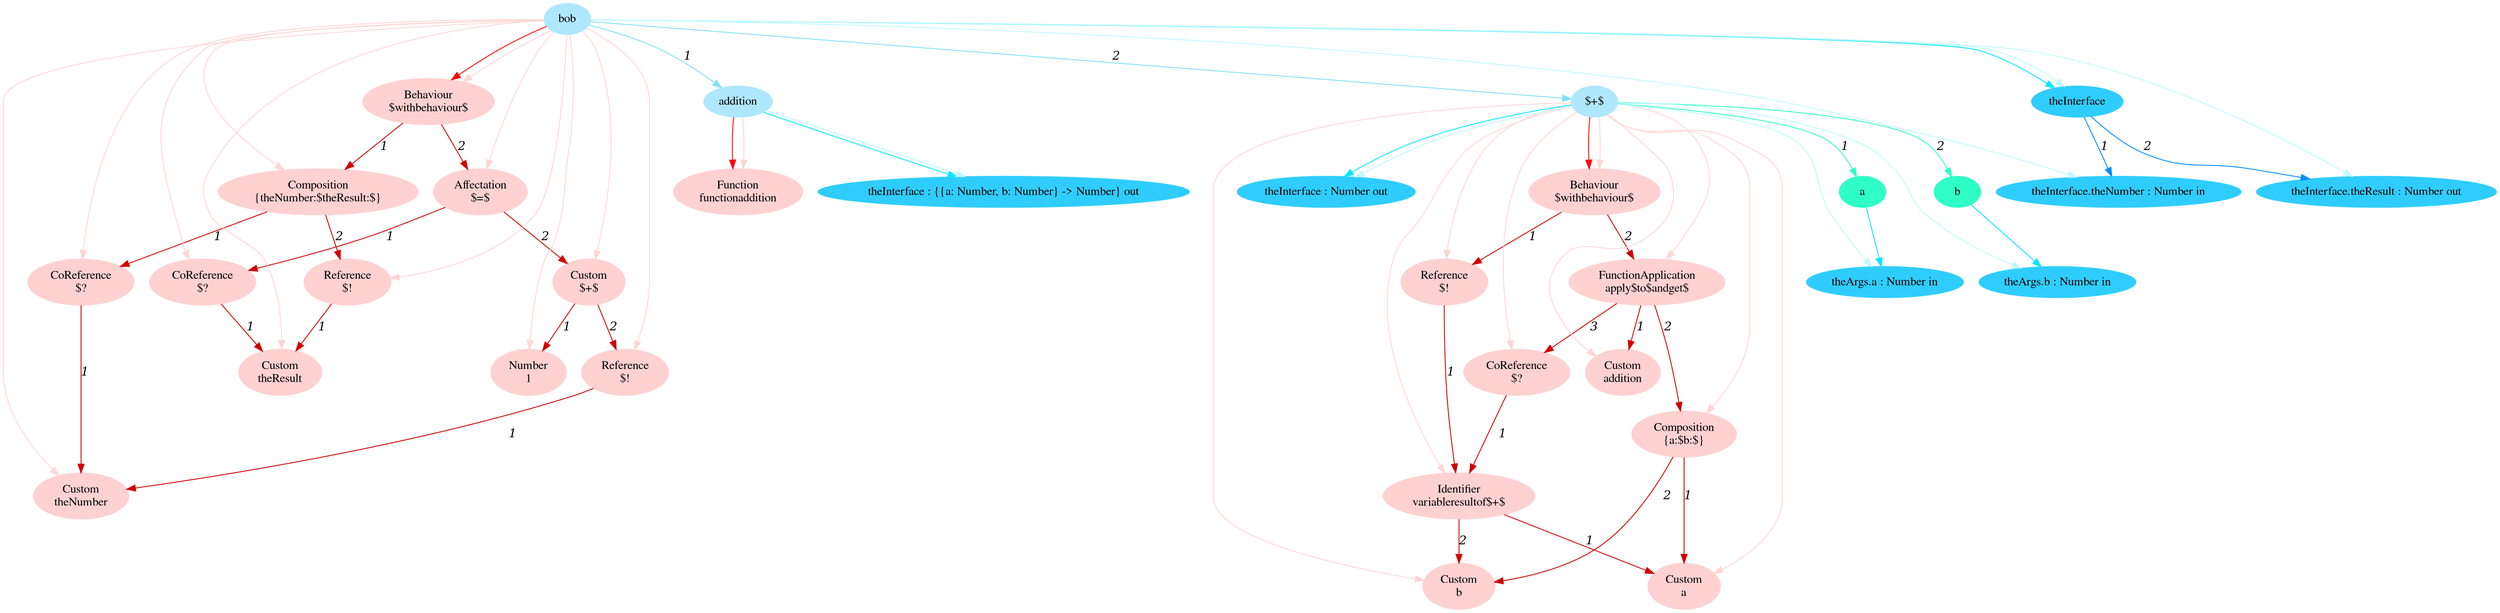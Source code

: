 digraph g{node_14065 [shape="ellipse", style="filled", color="#ffd1d1", fontname="Times", label="Function
functionaddition" ]
node_14068 [shape="ellipse", style="filled", color="#ffd1d1", fontname="Times", label="Custom
a" ]
node_14073 [shape="ellipse", style="filled", color="#ffd1d1", fontname="Times", label="Custom
b" ]
node_14078 [shape="ellipse", style="filled", color="#ffd1d1", fontname="Times", label="Identifier
variableresultof$+$" ]
node_14084 [shape="ellipse", style="filled", color="#ffd1d1", fontname="Times", label="Reference
$!" ]
node_14088 [shape="ellipse", style="filled", color="#ffd1d1", fontname="Times", label="Custom
addition" ]
node_14091 [shape="ellipse", style="filled", color="#ffd1d1", fontname="Times", label="Composition
{a:$b:$}" ]
node_14096 [shape="ellipse", style="filled", color="#ffd1d1", fontname="Times", label="CoReference
$?" ]
node_14100 [shape="ellipse", style="filled", color="#ffd1d1", fontname="Times", label="FunctionApplication
apply$to$andget$" ]
node_14106 [shape="ellipse", style="filled", color="#ffd1d1", fontname="Times", label="Behaviour
$withbehaviour$" ]
node_14111 [shape="ellipse", style="filled", color="#ffd1d1", fontname="Times", label="Custom
theNumber" ]
node_14115 [shape="ellipse", style="filled", color="#ffd1d1", fontname="Times", label="CoReference
$?" ]
node_14119 [shape="ellipse", style="filled", color="#ffd1d1", fontname="Times", label="Custom
theResult" ]
node_14123 [shape="ellipse", style="filled", color="#ffd1d1", fontname="Times", label="Reference
$!" ]
node_14127 [shape="ellipse", style="filled", color="#ffd1d1", fontname="Times", label="Composition
{theNumber:$theResult:$}" ]
node_14132 [shape="ellipse", style="filled", color="#ffd1d1", fontname="Times", label="CoReference
$?" ]
node_14136 [shape="ellipse", style="filled", color="#ffd1d1", fontname="Times", label="Number
1" ]
node_14139 [shape="ellipse", style="filled", color="#ffd1d1", fontname="Times", label="Reference
$!" ]
node_14143 [shape="ellipse", style="filled", color="#ffd1d1", fontname="Times", label="Custom
$+$" ]
node_14148 [shape="ellipse", style="filled", color="#ffd1d1", fontname="Times", label="Affectation
$=$" ]
node_14153 [shape="ellipse", style="filled", color="#ffd1d1", fontname="Times", label="Behaviour
$withbehaviour$" ]
node_13951 [shape="ellipse", style="filled", color="#afe7ff", fontname="Times", label="bob" ]
node_13952 [shape="ellipse", style="filled", color="#afe7ff", fontname="Times", label="addition" ]
node_13959 [shape="ellipse", style="filled", color="#afe7ff", fontname="Times", label="$+$" ]
node_13960 [shape="ellipse", style="filled", color="#2fffc7", fontname="Times", label="a" ]
node_13964 [shape="ellipse", style="filled", color="#2fffc7", fontname="Times", label="b" ]
node_13953 [shape="ellipse", style="filled", color="#2fcdff", fontname="Times", label="theInterface : {{a: Number, b: Number} -> Number} out" ]
node_13961 [shape="ellipse", style="filled", color="#2fcdff", fontname="Times", label="theArgs.a : Number in" ]
node_13965 [shape="ellipse", style="filled", color="#2fcdff", fontname="Times", label="theArgs.b : Number in" ]
node_13970 [shape="ellipse", style="filled", color="#2fcdff", fontname="Times", label="theInterface : Number out" ]
node_14017 [shape="ellipse", style="filled", color="#2fcdff", fontname="Times", label="theInterface" ]
node_14018 [shape="ellipse", style="filled", color="#2fcdff", fontname="Times", label="theInterface.theNumber : Number in" ]
node_14020 [shape="ellipse", style="filled", color="#2fcdff", fontname="Times", label="theInterface.theResult : Number out" ]
node_14078 -> node_14068 [dir=forward, arrowHead=normal, fontname="Times-Italic", arrowsize=1, color="#d00000", label="1",  headlabel="", taillabel="" ]
node_14078 -> node_14073 [dir=forward, arrowHead=normal, fontname="Times-Italic", arrowsize=1, color="#d00000", label="2",  headlabel="", taillabel="" ]
node_14084 -> node_14078 [dir=forward, arrowHead=normal, fontname="Times-Italic", arrowsize=1, color="#d00000", label="1",  headlabel="", taillabel="" ]
node_14091 -> node_14068 [dir=forward, arrowHead=normal, fontname="Times-Italic", arrowsize=1, color="#d00000", label="1",  headlabel="", taillabel="" ]
node_14091 -> node_14073 [dir=forward, arrowHead=normal, fontname="Times-Italic", arrowsize=1, color="#d00000", label="2",  headlabel="", taillabel="" ]
node_14096 -> node_14078 [dir=forward, arrowHead=normal, fontname="Times-Italic", arrowsize=1, color="#d00000", label="1",  headlabel="", taillabel="" ]
node_14100 -> node_14088 [dir=forward, arrowHead=normal, fontname="Times-Italic", arrowsize=1, color="#d00000", label="1",  headlabel="", taillabel="" ]
node_14100 -> node_14091 [dir=forward, arrowHead=normal, fontname="Times-Italic", arrowsize=1, color="#d00000", label="2",  headlabel="", taillabel="" ]
node_14100 -> node_14096 [dir=forward, arrowHead=normal, fontname="Times-Italic", arrowsize=1, color="#d00000", label="3",  headlabel="", taillabel="" ]
node_14106 -> node_14084 [dir=forward, arrowHead=normal, fontname="Times-Italic", arrowsize=1, color="#d00000", label="1",  headlabel="", taillabel="" ]
node_14106 -> node_14100 [dir=forward, arrowHead=normal, fontname="Times-Italic", arrowsize=1, color="#d00000", label="2",  headlabel="", taillabel="" ]
node_14115 -> node_14111 [dir=forward, arrowHead=normal, fontname="Times-Italic", arrowsize=1, color="#d00000", label="1",  headlabel="", taillabel="" ]
node_14123 -> node_14119 [dir=forward, arrowHead=normal, fontname="Times-Italic", arrowsize=1, color="#d00000", label="1",  headlabel="", taillabel="" ]
node_14127 -> node_14115 [dir=forward, arrowHead=normal, fontname="Times-Italic", arrowsize=1, color="#d00000", label="1",  headlabel="", taillabel="" ]
node_14127 -> node_14123 [dir=forward, arrowHead=normal, fontname="Times-Italic", arrowsize=1, color="#d00000", label="2",  headlabel="", taillabel="" ]
node_14132 -> node_14119 [dir=forward, arrowHead=normal, fontname="Times-Italic", arrowsize=1, color="#d00000", label="1",  headlabel="", taillabel="" ]
node_14139 -> node_14111 [dir=forward, arrowHead=normal, fontname="Times-Italic", arrowsize=1, color="#d00000", label="1",  headlabel="", taillabel="" ]
node_14143 -> node_14136 [dir=forward, arrowHead=normal, fontname="Times-Italic", arrowsize=1, color="#d00000", label="1",  headlabel="", taillabel="" ]
node_14143 -> node_14139 [dir=forward, arrowHead=normal, fontname="Times-Italic", arrowsize=1, color="#d00000", label="2",  headlabel="", taillabel="" ]
node_14148 -> node_14132 [dir=forward, arrowHead=normal, fontname="Times-Italic", arrowsize=1, color="#d00000", label="1",  headlabel="", taillabel="" ]
node_14148 -> node_14143 [dir=forward, arrowHead=normal, fontname="Times-Italic", arrowsize=1, color="#d00000", label="2",  headlabel="", taillabel="" ]
node_14153 -> node_14127 [dir=forward, arrowHead=normal, fontname="Times-Italic", arrowsize=1, color="#d00000", label="1",  headlabel="", taillabel="" ]
node_14153 -> node_14148 [dir=forward, arrowHead=normal, fontname="Times-Italic", arrowsize=1, color="#d00000", label="2",  headlabel="", taillabel="" ]
node_13952 -> node_14065 [dir=forward, arrowHead=normal, fontname="Times-Italic", arrowsize=1, color="#ff0000", label="",  headlabel="", taillabel="" ]
node_13959 -> node_14106 [dir=forward, arrowHead=normal, fontname="Times-Italic", arrowsize=1, color="#ff0000", label="",  headlabel="", taillabel="" ]
node_13951 -> node_14153 [dir=forward, arrowHead=normal, fontname="Times-Italic", arrowsize=1, color="#ff0000", label="",  headlabel="", taillabel="" ]
node_13952 -> node_14065 [dir=forward, arrowHead=normal, fontname="Times-Italic", arrowsize=1, color="#ffd5d5", label="",  headlabel="", taillabel="" ]
node_13959 -> node_14068 [dir=forward, arrowHead=normal, fontname="Times-Italic", arrowsize=1, color="#ffd5d5", label="",  headlabel="", taillabel="" ]
node_13959 -> node_14073 [dir=forward, arrowHead=normal, fontname="Times-Italic", arrowsize=1, color="#ffd5d5", label="",  headlabel="", taillabel="" ]
node_13959 -> node_14078 [dir=forward, arrowHead=normal, fontname="Times-Italic", arrowsize=1, color="#ffd5d5", label="",  headlabel="", taillabel="" ]
node_13959 -> node_14084 [dir=forward, arrowHead=normal, fontname="Times-Italic", arrowsize=1, color="#ffd5d5", label="",  headlabel="", taillabel="" ]
node_13959 -> node_14088 [dir=forward, arrowHead=normal, fontname="Times-Italic", arrowsize=1, color="#ffd5d5", label="",  headlabel="", taillabel="" ]
node_13959 -> node_14091 [dir=forward, arrowHead=normal, fontname="Times-Italic", arrowsize=1, color="#ffd5d5", label="",  headlabel="", taillabel="" ]
node_13959 -> node_14096 [dir=forward, arrowHead=normal, fontname="Times-Italic", arrowsize=1, color="#ffd5d5", label="",  headlabel="", taillabel="" ]
node_13959 -> node_14100 [dir=forward, arrowHead=normal, fontname="Times-Italic", arrowsize=1, color="#ffd5d5", label="",  headlabel="", taillabel="" ]
node_13959 -> node_14106 [dir=forward, arrowHead=normal, fontname="Times-Italic", arrowsize=1, color="#ffd5d5", label="",  headlabel="", taillabel="" ]
node_13951 -> node_14111 [dir=forward, arrowHead=normal, fontname="Times-Italic", arrowsize=1, color="#ffd5d5", label="",  headlabel="", taillabel="" ]
node_13951 -> node_14115 [dir=forward, arrowHead=normal, fontname="Times-Italic", arrowsize=1, color="#ffd5d5", label="",  headlabel="", taillabel="" ]
node_13951 -> node_14119 [dir=forward, arrowHead=normal, fontname="Times-Italic", arrowsize=1, color="#ffd5d5", label="",  headlabel="", taillabel="" ]
node_13951 -> node_14123 [dir=forward, arrowHead=normal, fontname="Times-Italic", arrowsize=1, color="#ffd5d5", label="",  headlabel="", taillabel="" ]
node_13951 -> node_14127 [dir=forward, arrowHead=normal, fontname="Times-Italic", arrowsize=1, color="#ffd5d5", label="",  headlabel="", taillabel="" ]
node_13951 -> node_14132 [dir=forward, arrowHead=normal, fontname="Times-Italic", arrowsize=1, color="#ffd5d5", label="",  headlabel="", taillabel="" ]
node_13951 -> node_14136 [dir=forward, arrowHead=normal, fontname="Times-Italic", arrowsize=1, color="#ffd5d5", label="",  headlabel="", taillabel="" ]
node_13951 -> node_14139 [dir=forward, arrowHead=normal, fontname="Times-Italic", arrowsize=1, color="#ffd5d5", label="",  headlabel="", taillabel="" ]
node_13951 -> node_14143 [dir=forward, arrowHead=normal, fontname="Times-Italic", arrowsize=1, color="#ffd5d5", label="",  headlabel="", taillabel="" ]
node_13951 -> node_14148 [dir=forward, arrowHead=normal, fontname="Times-Italic", arrowsize=1, color="#ffd5d5", label="",  headlabel="", taillabel="" ]
node_13951 -> node_14153 [dir=forward, arrowHead=normal, fontname="Times-Italic", arrowsize=1, color="#ffd5d5", label="",  headlabel="", taillabel="" ]
node_13959 -> node_13960 [dir=forward, arrowHead=normal, fontname="Times-Italic", arrowsize=1, color="#2fffc7", label="1",  headlabel="", taillabel="" ]
node_13959 -> node_13964 [dir=forward, arrowHead=normal, fontname="Times-Italic", arrowsize=1, color="#2fffc7", label="2",  headlabel="", taillabel="" ]
node_13960 -> node_13961 [dir=forward, arrowHead=normal, fontname="Times-Italic", arrowsize=1, color="#00e8ff", label="",  headlabel="", taillabel="" ]
node_13964 -> node_13965 [dir=forward, arrowHead=normal, fontname="Times-Italic", arrowsize=1, color="#00e8ff", label="",  headlabel="", taillabel="" ]
node_13952 -> node_13953 [dir=forward, arrowHead=normal, fontname="Times-Italic", arrowsize=1, color="#00e8ff", label="",  headlabel="", taillabel="" ]
node_13959 -> node_13970 [dir=forward, arrowHead=normal, fontname="Times-Italic", arrowsize=1, color="#00e8ff", label="",  headlabel="", taillabel="" ]
node_13951 -> node_14017 [dir=forward, arrowHead=normal, fontname="Times-Italic", arrowsize=1, color="#00e8ff", label="",  headlabel="", taillabel="" ]
node_13952 -> node_13953 [dir=forward, arrowHead=normal, fontname="Times-Italic", arrowsize=1, color="#bef9ff", label="",  headlabel="", taillabel="" ]
node_13959 -> node_13961 [dir=forward, arrowHead=normal, fontname="Times-Italic", arrowsize=1, color="#bef9ff", label="",  headlabel="", taillabel="" ]
node_13959 -> node_13965 [dir=forward, arrowHead=normal, fontname="Times-Italic", arrowsize=1, color="#bef9ff", label="",  headlabel="", taillabel="" ]
node_13959 -> node_13970 [dir=forward, arrowHead=normal, fontname="Times-Italic", arrowsize=1, color="#bef9ff", label="",  headlabel="", taillabel="" ]
node_13951 -> node_14018 [dir=forward, arrowHead=normal, fontname="Times-Italic", arrowsize=1, color="#bef9ff", label="",  headlabel="", taillabel="" ]
node_13951 -> node_14020 [dir=forward, arrowHead=normal, fontname="Times-Italic", arrowsize=1, color="#bef9ff", label="",  headlabel="", taillabel="" ]
node_13951 -> node_14017 [dir=forward, arrowHead=normal, fontname="Times-Italic", arrowsize=1, color="#bef9ff", label="",  headlabel="", taillabel="" ]
node_14017 -> node_14018 [dir=forward, arrowHead=normal, fontname="Times-Italic", arrowsize=1, color="#008cff", label="1",  headlabel="", taillabel="" ]
node_14017 -> node_14020 [dir=forward, arrowHead=normal, fontname="Times-Italic", arrowsize=1, color="#008cff", label="2",  headlabel="", taillabel="" ]
node_13951 -> node_13952 [dir=forward, arrowHead=normal, fontname="Times-Italic", arrowsize=1, color="#81ddff", label="1",  headlabel="", taillabel="" ]
node_13951 -> node_13959 [dir=forward, arrowHead=normal, fontname="Times-Italic", arrowsize=1, color="#81ddff", label="2",  headlabel="", taillabel="" ]
}